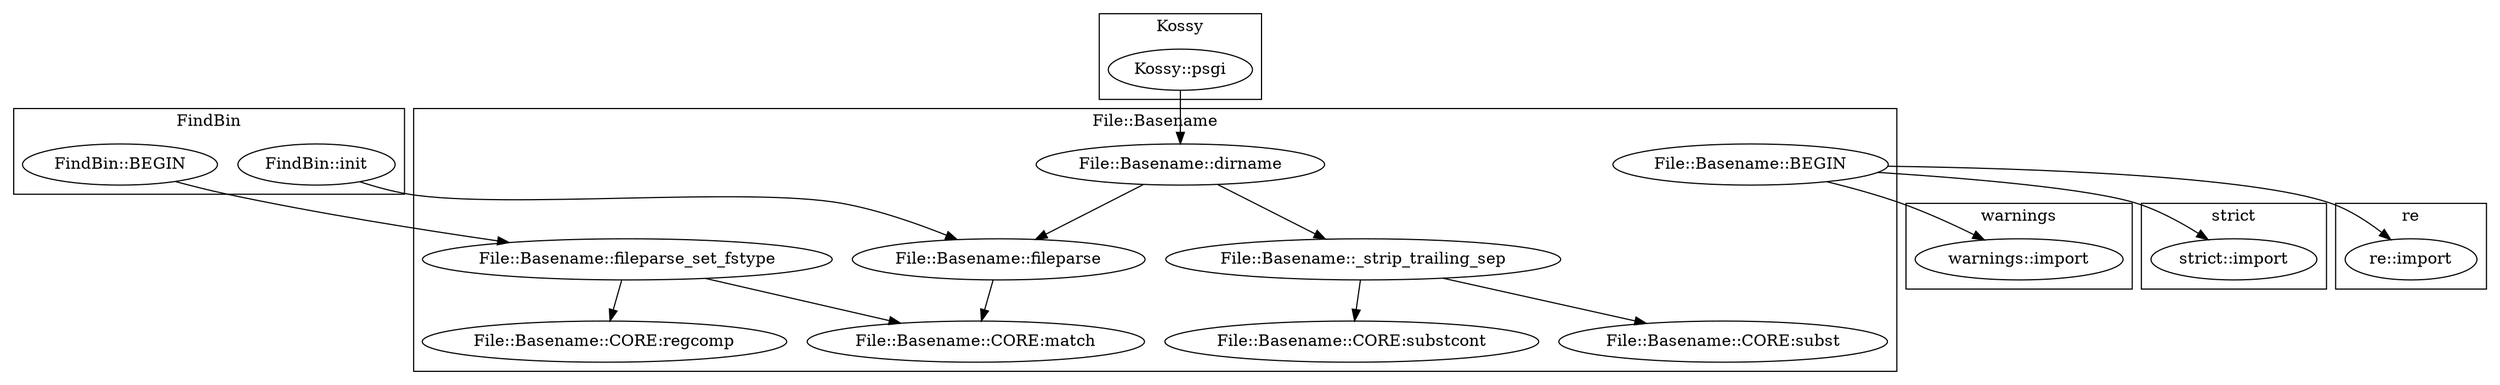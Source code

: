 digraph {
graph [overlap=false]
subgraph cluster_warnings {
	label="warnings";
	"warnings::import";
}
subgraph cluster_strict {
	label="strict";
	"strict::import";
}
subgraph cluster_File_Basename {
	label="File::Basename";
	"File::Basename::CORE:substcont";
	"File::Basename::dirname";
	"File::Basename::fileparse_set_fstype";
	"File::Basename::CORE:subst";
	"File::Basename::fileparse";
	"File::Basename::CORE:regcomp";
	"File::Basename::_strip_trailing_sep";
	"File::Basename::CORE:match";
	"File::Basename::BEGIN";
}
subgraph cluster_re {
	label="re";
	"re::import";
}
subgraph cluster_FindBin {
	label="FindBin";
	"FindBin::init";
	"FindBin::BEGIN";
}
subgraph cluster_Kossy {
	label="Kossy";
	"Kossy::psgi";
}
"FindBin::init" -> "File::Basename::fileparse";
"File::Basename::dirname" -> "File::Basename::fileparse";
"File::Basename::fileparse_set_fstype" -> "File::Basename::CORE:regcomp";
"File::Basename::BEGIN" -> "re::import";
"Kossy::psgi" -> "File::Basename::dirname";
"File::Basename::_strip_trailing_sep" -> "File::Basename::CORE:subst";
"File::Basename::dirname" -> "File::Basename::_strip_trailing_sep";
"File::Basename::fileparse" -> "File::Basename::CORE:match";
"File::Basename::fileparse_set_fstype" -> "File::Basename::CORE:match";
"FindBin::BEGIN" -> "File::Basename::fileparse_set_fstype";
"File::Basename::_strip_trailing_sep" -> "File::Basename::CORE:substcont";
"File::Basename::BEGIN" -> "warnings::import";
"File::Basename::BEGIN" -> "strict::import";
}
